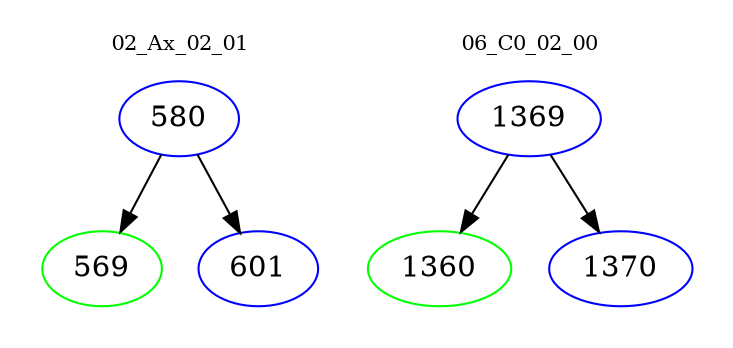 digraph{
subgraph cluster_0 {
color = white
label = "02_Ax_02_01";
fontsize=10;
T0_580 [label="580", color="blue"]
T0_580 -> T0_569 [color="black"]
T0_569 [label="569", color="green"]
T0_580 -> T0_601 [color="black"]
T0_601 [label="601", color="blue"]
}
subgraph cluster_1 {
color = white
label = "06_C0_02_00";
fontsize=10;
T1_1369 [label="1369", color="blue"]
T1_1369 -> T1_1360 [color="black"]
T1_1360 [label="1360", color="green"]
T1_1369 -> T1_1370 [color="black"]
T1_1370 [label="1370", color="blue"]
}
}

